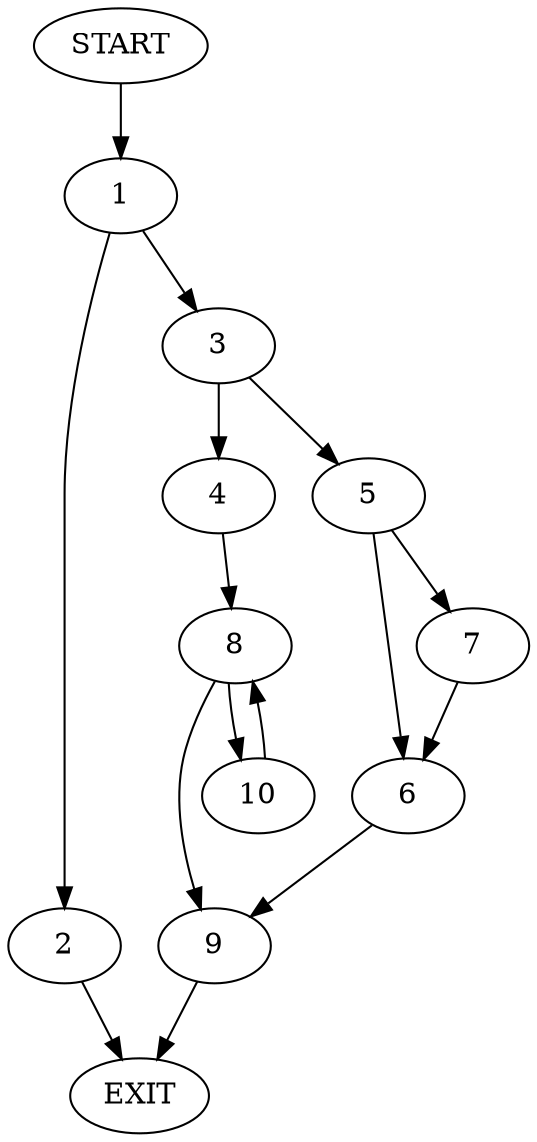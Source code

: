 digraph {
0 [label="START"]
11 [label="EXIT"]
0 -> 1
1 -> 2
1 -> 3
3 -> 4
3 -> 5
2 -> 11
5 -> 6
5 -> 7
4 -> 8
6 -> 9
7 -> 6
9 -> 11
8 -> 10
8 -> 9
10 -> 8
}
